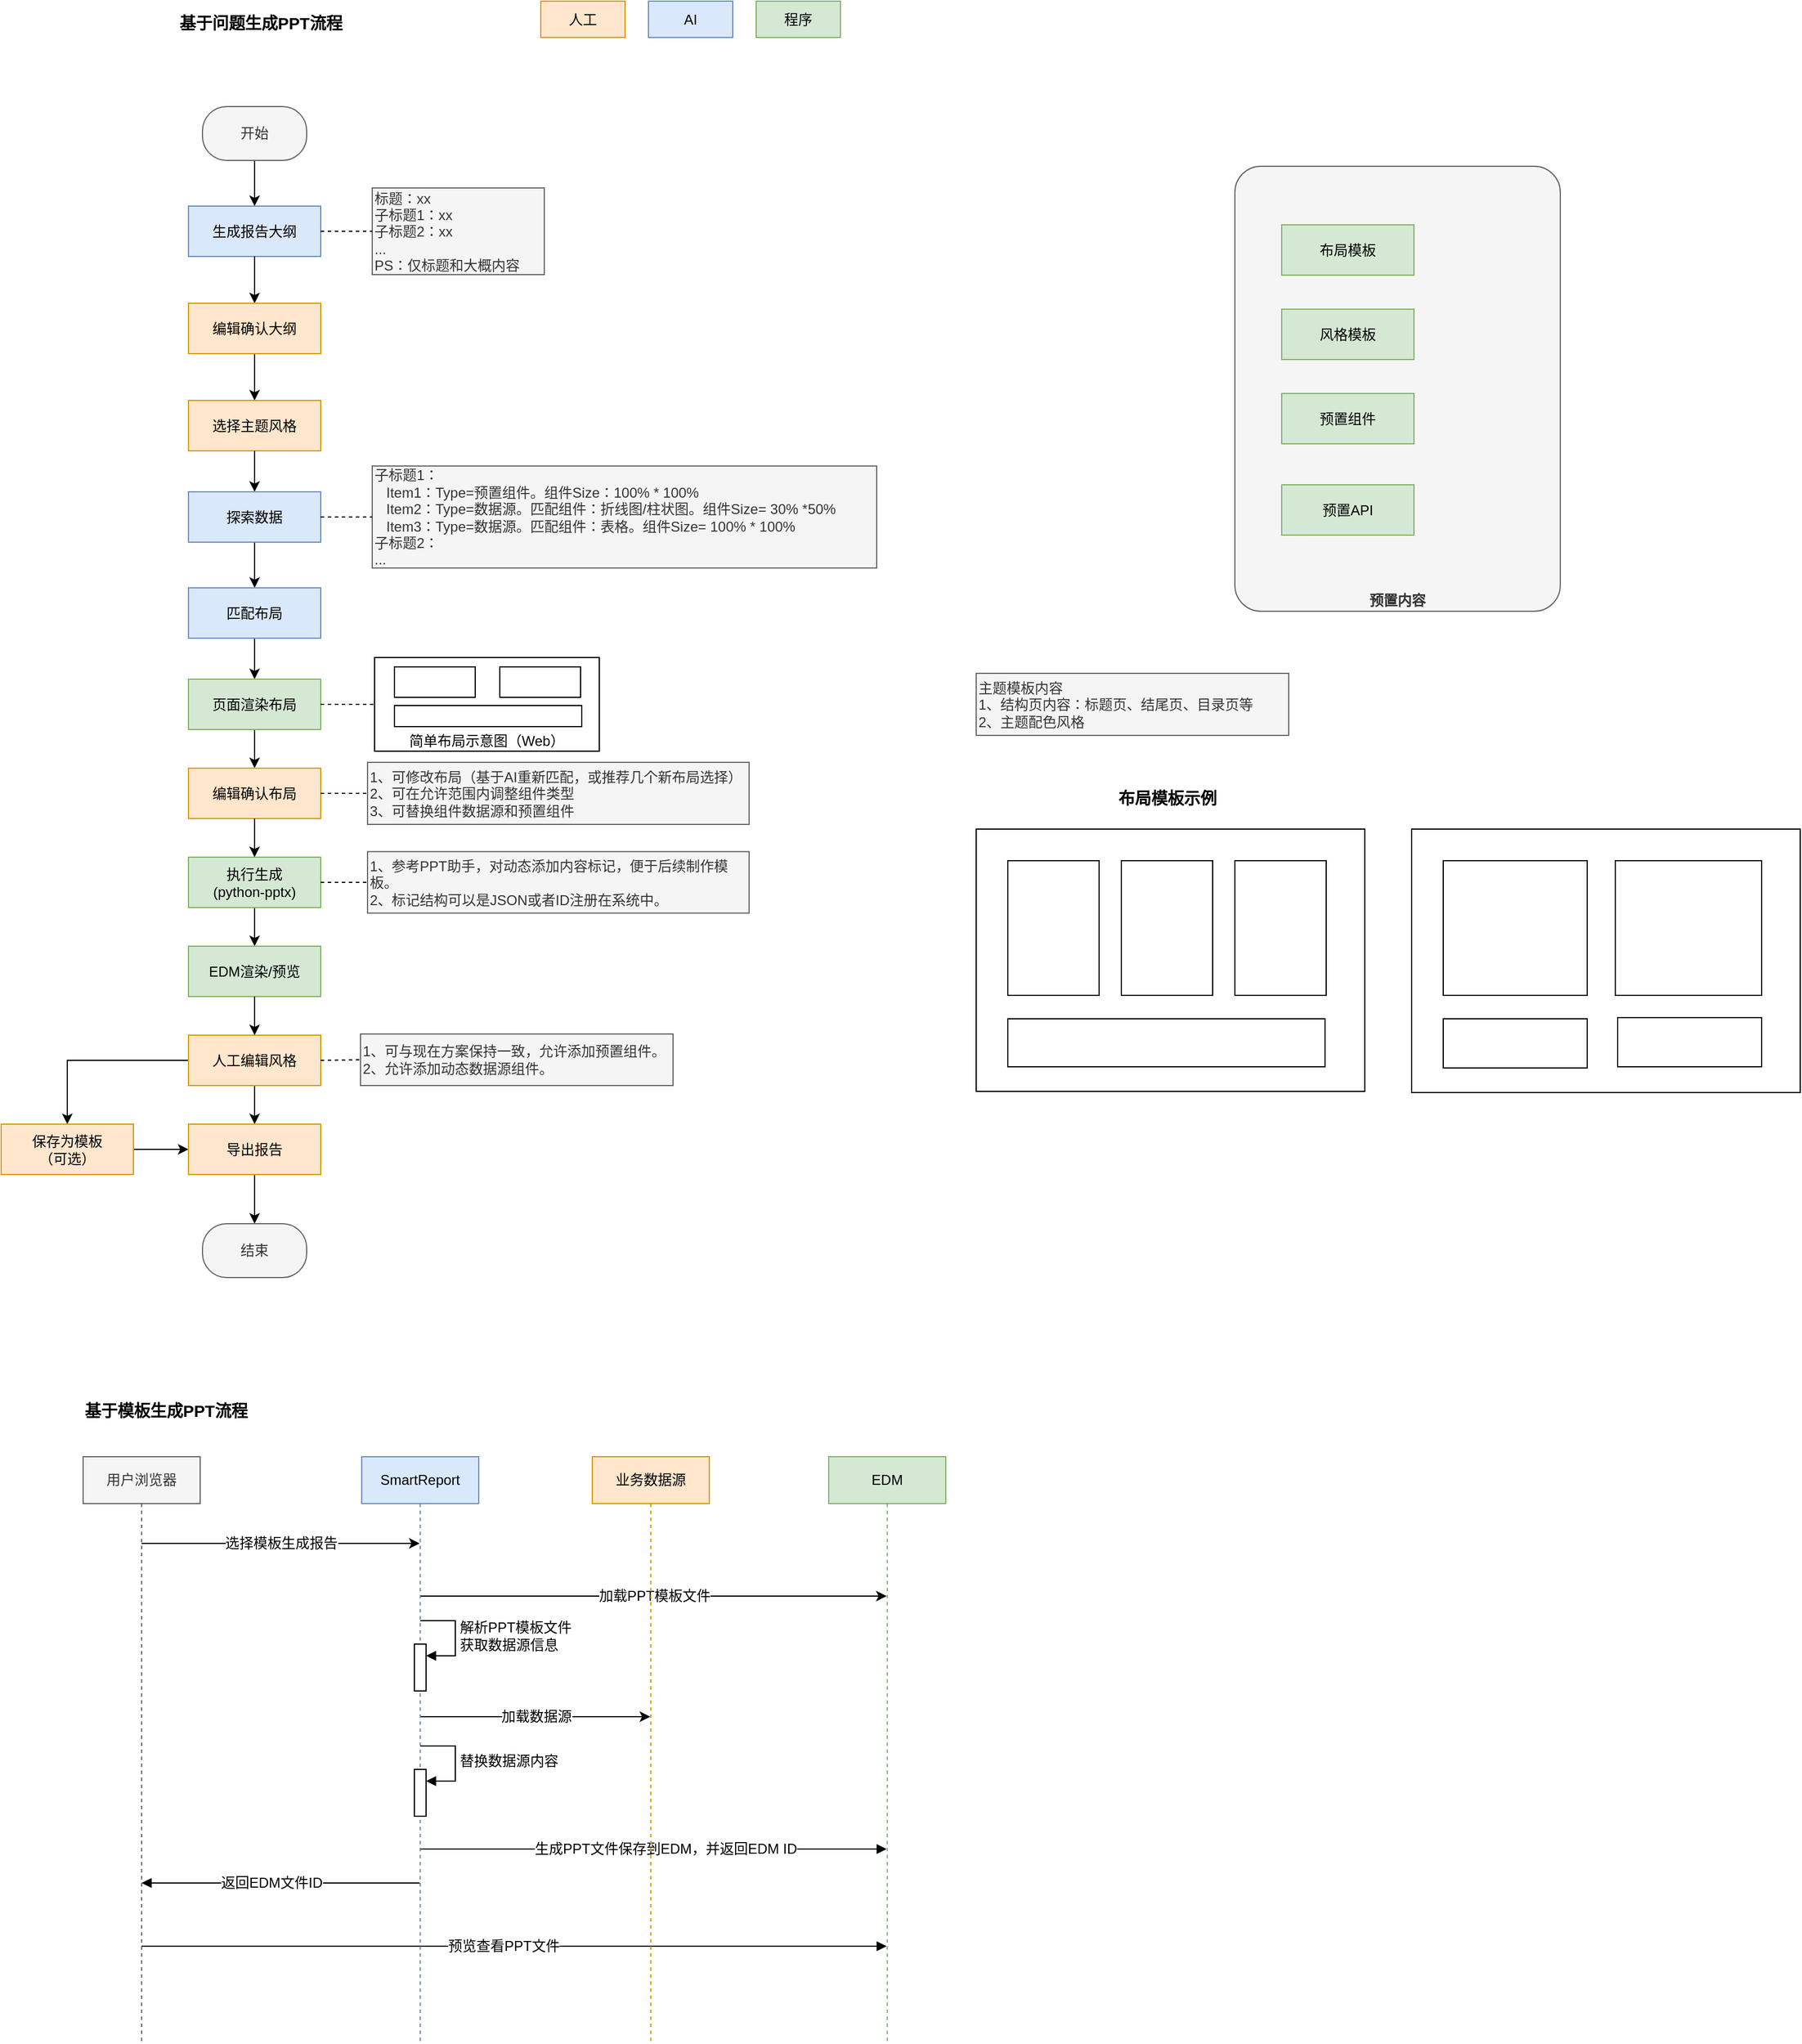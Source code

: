 <mxfile version="28.0.7">
  <diagram name="第 1 页" id="jk5YHTTTH-RLSOyYegVJ">
    <mxGraphModel dx="1593" dy="970" grid="0" gridSize="10" guides="1" tooltips="1" connect="1" arrows="1" fold="1" page="1" pageScale="1" pageWidth="3300" pageHeight="4681" math="0" shadow="0">
      <root>
        <mxCell id="0" />
        <mxCell id="1" parent="0" />
        <mxCell id="n3WzK0WkApfT9tYa669b-3" style="edgeStyle=orthogonalEdgeStyle;rounded=0;orthogonalLoop=1;jettySize=auto;html=1;exitX=0.5;exitY=1;exitDx=0;exitDy=0;" edge="1" parent="1" source="n3WzK0WkApfT9tYa669b-1" target="n3WzK0WkApfT9tYa669b-2">
          <mxGeometry relative="1" as="geometry" />
        </mxCell>
        <mxCell id="n3WzK0WkApfT9tYa669b-1" value="开始" style="rounded=1;whiteSpace=wrap;html=1;arcSize=45;fillColor=#f5f5f5;strokeColor=#666666;fontColor=#333333;" vertex="1" parent="1">
          <mxGeometry x="471" y="898" width="89" height="46" as="geometry" />
        </mxCell>
        <mxCell id="n3WzK0WkApfT9tYa669b-17" style="edgeStyle=orthogonalEdgeStyle;rounded=0;orthogonalLoop=1;jettySize=auto;html=1;exitX=0.5;exitY=1;exitDx=0;exitDy=0;entryX=0.5;entryY=0;entryDx=0;entryDy=0;" edge="1" parent="1" source="n3WzK0WkApfT9tYa669b-37" target="n3WzK0WkApfT9tYa669b-4">
          <mxGeometry relative="1" as="geometry" />
        </mxCell>
        <mxCell id="n3WzK0WkApfT9tYa669b-2" value="生成报告大纲" style="rounded=0;whiteSpace=wrap;html=1;fillColor=#dae8fc;strokeColor=#6c8ebf;" vertex="1" parent="1">
          <mxGeometry x="459" y="983" width="113" height="43" as="geometry" />
        </mxCell>
        <mxCell id="n3WzK0WkApfT9tYa669b-39" style="edgeStyle=orthogonalEdgeStyle;rounded=0;orthogonalLoop=1;jettySize=auto;html=1;exitX=0.5;exitY=1;exitDx=0;exitDy=0;entryX=0.5;entryY=0;entryDx=0;entryDy=0;" edge="1" parent="1" source="n3WzK0WkApfT9tYa669b-40" target="n3WzK0WkApfT9tYa669b-18">
          <mxGeometry relative="1" as="geometry" />
        </mxCell>
        <mxCell id="n3WzK0WkApfT9tYa669b-4" value="选择主题风格" style="rounded=0;whiteSpace=wrap;html=1;fillColor=#ffe6cc;strokeColor=#d79b00;" vertex="1" parent="1">
          <mxGeometry x="459" y="1149" width="113" height="43" as="geometry" />
        </mxCell>
        <mxCell id="n3WzK0WkApfT9tYa669b-14" value="人工" style="rounded=0;whiteSpace=wrap;html=1;fillColor=#ffe6cc;strokeColor=#d79b00;" vertex="1" parent="1">
          <mxGeometry x="760" y="808" width="72" height="31" as="geometry" />
        </mxCell>
        <mxCell id="n3WzK0WkApfT9tYa669b-15" value="AI" style="rounded=0;whiteSpace=wrap;html=1;fillColor=#dae8fc;strokeColor=#6c8ebf;" vertex="1" parent="1">
          <mxGeometry x="852" y="808" width="72" height="31" as="geometry" />
        </mxCell>
        <mxCell id="n3WzK0WkApfT9tYa669b-16" value="程序" style="rounded=0;whiteSpace=wrap;html=1;fillColor=#d5e8d4;strokeColor=#82b366;" vertex="1" parent="1">
          <mxGeometry x="944" y="808" width="72" height="31" as="geometry" />
        </mxCell>
        <mxCell id="n3WzK0WkApfT9tYa669b-43" style="edgeStyle=orthogonalEdgeStyle;rounded=0;orthogonalLoop=1;jettySize=auto;html=1;exitX=0.5;exitY=1;exitDx=0;exitDy=0;entryX=0.5;entryY=0;entryDx=0;entryDy=0;" edge="1" parent="1" source="n3WzK0WkApfT9tYa669b-18" target="n3WzK0WkApfT9tYa669b-42">
          <mxGeometry relative="1" as="geometry" />
        </mxCell>
        <mxCell id="n3WzK0WkApfT9tYa669b-18" value="匹配布局" style="rounded=0;whiteSpace=wrap;html=1;fillColor=#dae8fc;strokeColor=#6c8ebf;" vertex="1" parent="1">
          <mxGeometry x="459" y="1309" width="113" height="43" as="geometry" />
        </mxCell>
        <mxCell id="n3WzK0WkApfT9tYa669b-19" value="布局模板示例" style="text;html=1;align=center;verticalAlign=middle;whiteSpace=wrap;rounded=0;fontStyle=1;fontSize=14;" vertex="1" parent="1">
          <mxGeometry x="1229.5" y="1474" width="131" height="30" as="geometry" />
        </mxCell>
        <mxCell id="n3WzK0WkApfT9tYa669b-21" value="预置内容" style="rounded=1;whiteSpace=wrap;html=1;arcSize=8;verticalAlign=bottom;fontStyle=1;fillColor=#f5f5f5;fontColor=#333333;strokeColor=#666666;" vertex="1" parent="1">
          <mxGeometry x="1353" y="949" width="278" height="380" as="geometry" />
        </mxCell>
        <mxCell id="n3WzK0WkApfT9tYa669b-22" value="布局模板" style="rounded=0;whiteSpace=wrap;html=1;fillColor=#d5e8d4;strokeColor=#82b366;" vertex="1" parent="1">
          <mxGeometry x="1393" y="999" width="113" height="43" as="geometry" />
        </mxCell>
        <mxCell id="n3WzK0WkApfT9tYa669b-23" value="风格模板" style="rounded=0;whiteSpace=wrap;html=1;fillColor=#d5e8d4;strokeColor=#82b366;" vertex="1" parent="1">
          <mxGeometry x="1393" y="1071" width="113" height="43" as="geometry" />
        </mxCell>
        <mxCell id="n3WzK0WkApfT9tYa669b-24" value="预置组件" style="rounded=0;whiteSpace=wrap;html=1;fillColor=#d5e8d4;strokeColor=#82b366;" vertex="1" parent="1">
          <mxGeometry x="1393" y="1143" width="113" height="43" as="geometry" />
        </mxCell>
        <mxCell id="n3WzK0WkApfT9tYa669b-25" value="预置API" style="rounded=0;whiteSpace=wrap;html=1;fillColor=#d5e8d4;strokeColor=#82b366;" vertex="1" parent="1">
          <mxGeometry x="1393" y="1221" width="113" height="43" as="geometry" />
        </mxCell>
        <mxCell id="n3WzK0WkApfT9tYa669b-26" value="" style="rounded=0;whiteSpace=wrap;html=1;" vertex="1" parent="1">
          <mxGeometry x="1132" y="1515" width="332" height="224" as="geometry" />
        </mxCell>
        <mxCell id="n3WzK0WkApfT9tYa669b-27" value="" style="rounded=0;whiteSpace=wrap;html=1;" vertex="1" parent="1">
          <mxGeometry x="1159" y="1542" width="78" height="115" as="geometry" />
        </mxCell>
        <mxCell id="n3WzK0WkApfT9tYa669b-28" value="" style="rounded=0;whiteSpace=wrap;html=1;" vertex="1" parent="1">
          <mxGeometry x="1256" y="1542" width="78" height="115" as="geometry" />
        </mxCell>
        <mxCell id="n3WzK0WkApfT9tYa669b-29" value="" style="rounded=0;whiteSpace=wrap;html=1;" vertex="1" parent="1">
          <mxGeometry x="1353" y="1542" width="78" height="115" as="geometry" />
        </mxCell>
        <mxCell id="n3WzK0WkApfT9tYa669b-30" value="" style="rounded=0;whiteSpace=wrap;html=1;" vertex="1" parent="1">
          <mxGeometry x="1159" y="1677" width="271" height="41" as="geometry" />
        </mxCell>
        <mxCell id="n3WzK0WkApfT9tYa669b-31" value="" style="rounded=0;whiteSpace=wrap;html=1;" vertex="1" parent="1">
          <mxGeometry x="1504" y="1515" width="332" height="225" as="geometry" />
        </mxCell>
        <mxCell id="n3WzK0WkApfT9tYa669b-32" value="" style="rounded=0;whiteSpace=wrap;html=1;" vertex="1" parent="1">
          <mxGeometry x="1531" y="1542" width="123" height="115" as="geometry" />
        </mxCell>
        <mxCell id="n3WzK0WkApfT9tYa669b-34" value="" style="rounded=0;whiteSpace=wrap;html=1;" vertex="1" parent="1">
          <mxGeometry x="1678" y="1542" width="125" height="115" as="geometry" />
        </mxCell>
        <mxCell id="n3WzK0WkApfT9tYa669b-35" value="" style="rounded=0;whiteSpace=wrap;html=1;" vertex="1" parent="1">
          <mxGeometry x="1531" y="1677" width="123" height="42" as="geometry" />
        </mxCell>
        <mxCell id="n3WzK0WkApfT9tYa669b-36" value="" style="rounded=0;whiteSpace=wrap;html=1;" vertex="1" parent="1">
          <mxGeometry x="1680" y="1676" width="123" height="42" as="geometry" />
        </mxCell>
        <mxCell id="n3WzK0WkApfT9tYa669b-38" value="" style="edgeStyle=orthogonalEdgeStyle;rounded=0;orthogonalLoop=1;jettySize=auto;html=1;exitX=0.5;exitY=1;exitDx=0;exitDy=0;entryX=0.5;entryY=0;entryDx=0;entryDy=0;" edge="1" parent="1" source="n3WzK0WkApfT9tYa669b-2" target="n3WzK0WkApfT9tYa669b-37">
          <mxGeometry relative="1" as="geometry">
            <mxPoint x="516" y="1026" as="sourcePoint" />
            <mxPoint x="516" y="1168" as="targetPoint" />
          </mxGeometry>
        </mxCell>
        <mxCell id="n3WzK0WkApfT9tYa669b-37" value="编辑确认大纲" style="rounded=0;whiteSpace=wrap;html=1;fillColor=#ffe6cc;strokeColor=#d79b00;" vertex="1" parent="1">
          <mxGeometry x="459" y="1066" width="113" height="43" as="geometry" />
        </mxCell>
        <mxCell id="n3WzK0WkApfT9tYa669b-41" value="" style="edgeStyle=orthogonalEdgeStyle;rounded=0;orthogonalLoop=1;jettySize=auto;html=1;exitX=0.5;exitY=1;exitDx=0;exitDy=0;entryX=0.5;entryY=0;entryDx=0;entryDy=0;" edge="1" parent="1" source="n3WzK0WkApfT9tYa669b-4" target="n3WzK0WkApfT9tYa669b-40">
          <mxGeometry relative="1" as="geometry">
            <mxPoint x="516" y="1192" as="sourcePoint" />
            <mxPoint x="516" y="1335" as="targetPoint" />
          </mxGeometry>
        </mxCell>
        <mxCell id="n3WzK0WkApfT9tYa669b-40" value="探索数据" style="rounded=0;whiteSpace=wrap;html=1;fillColor=#dae8fc;strokeColor=#6c8ebf;" vertex="1" parent="1">
          <mxGeometry x="459" y="1227" width="113" height="43" as="geometry" />
        </mxCell>
        <mxCell id="n3WzK0WkApfT9tYa669b-49" style="edgeStyle=orthogonalEdgeStyle;rounded=0;orthogonalLoop=1;jettySize=auto;html=1;exitX=0.5;exitY=1;exitDx=0;exitDy=0;entryX=0.5;entryY=0;entryDx=0;entryDy=0;" edge="1" parent="1" source="n3WzK0WkApfT9tYa669b-42" target="n3WzK0WkApfT9tYa669b-44">
          <mxGeometry relative="1" as="geometry" />
        </mxCell>
        <mxCell id="n3WzK0WkApfT9tYa669b-42" value="页面渲染布局" style="rounded=0;whiteSpace=wrap;html=1;fillColor=#d5e8d4;strokeColor=#82b366;" vertex="1" parent="1">
          <mxGeometry x="459" y="1387" width="113" height="43" as="geometry" />
        </mxCell>
        <mxCell id="n3WzK0WkApfT9tYa669b-44" value="编辑确认布局" style="rounded=0;whiteSpace=wrap;html=1;fillColor=#ffe6cc;strokeColor=#d79b00;" vertex="1" parent="1">
          <mxGeometry x="459" y="1463" width="113" height="43" as="geometry" />
        </mxCell>
        <mxCell id="n3WzK0WkApfT9tYa669b-45" value="&lt;font style=&quot;font-size: 14px;&quot;&gt;基于问题生成PPT流程&lt;/font&gt;" style="text;html=1;align=center;verticalAlign=middle;whiteSpace=wrap;rounded=0;fontStyle=1" vertex="1" parent="1">
          <mxGeometry x="436" y="812" width="170" height="30" as="geometry" />
        </mxCell>
        <mxCell id="n3WzK0WkApfT9tYa669b-50" value="标题：xx&lt;br&gt;&lt;div&gt;&lt;div style=&quot;&quot;&gt;子标题1：xx&lt;/div&gt;&lt;div style=&quot;&quot;&gt;&lt;span style=&quot;background-color: transparent; color: light-dark(rgb(51, 51, 51), rgb(193, 193, 193));&quot;&gt;子标题2&lt;/span&gt;：xx&lt;br&gt;&lt;/div&gt;&lt;/div&gt;&lt;div style=&quot;&quot;&gt;...&lt;/div&gt;&lt;div style=&quot;&quot;&gt;PS：仅标题和大概内容&lt;/div&gt;" style="rounded=0;whiteSpace=wrap;html=1;align=left;fillColor=#f5f5f5;fontColor=#333333;strokeColor=#666666;" vertex="1" parent="1">
          <mxGeometry x="616" y="967.5" width="147" height="74" as="geometry" />
        </mxCell>
        <mxCell id="n3WzK0WkApfT9tYa669b-51" value="" style="endArrow=none;dashed=1;html=1;rounded=0;exitX=1;exitY=0.5;exitDx=0;exitDy=0;entryX=0;entryY=0.5;entryDx=0;entryDy=0;" edge="1" parent="1" source="n3WzK0WkApfT9tYa669b-2" target="n3WzK0WkApfT9tYa669b-50">
          <mxGeometry width="50" height="50" relative="1" as="geometry">
            <mxPoint x="584" y="1093" as="sourcePoint" />
            <mxPoint x="634" y="1043" as="targetPoint" />
          </mxGeometry>
        </mxCell>
        <mxCell id="n3WzK0WkApfT9tYa669b-53" value="&lt;div&gt;&lt;div style=&quot;&quot;&gt;子标题1：&lt;/div&gt;&lt;div style=&quot;&quot;&gt;&amp;nbsp; &amp;nbsp;Item1：Type=预置组件。组件Size：100% * 100%&lt;/div&gt;&lt;div style=&quot;&quot;&gt;&amp;nbsp; &amp;nbsp;Item2：Type=数据源。匹配组件：折线图/柱状图。组件Size= 30% *50%&lt;/div&gt;&lt;div style=&quot;&quot;&gt;&amp;nbsp; &amp;nbsp;Item3：Type=数据源。匹配组件：表格。&lt;span style=&quot;background-color: transparent; color: light-dark(rgb(51, 51, 51), rgb(193, 193, 193));&quot;&gt;组件Size=&amp;nbsp;&lt;/span&gt;&lt;span style=&quot;background-color: transparent; color: light-dark(rgb(51, 51, 51), rgb(193, 193, 193));&quot;&gt;100% * 100%&lt;/span&gt;&lt;/div&gt;&lt;div style=&quot;&quot;&gt;&lt;span style=&quot;background-color: transparent; color: light-dark(rgb(51, 51, 51), rgb(193, 193, 193));&quot;&gt;子标题2：&lt;br&gt;...&lt;/span&gt;&lt;/div&gt;&lt;/div&gt;" style="rounded=0;whiteSpace=wrap;html=1;align=left;fillColor=#f5f5f5;fontColor=#333333;strokeColor=#666666;" vertex="1" parent="1">
          <mxGeometry x="616" y="1204.94" width="431" height="87.12" as="geometry" />
        </mxCell>
        <mxCell id="n3WzK0WkApfT9tYa669b-54" value="" style="endArrow=none;dashed=1;html=1;rounded=0;exitX=1;exitY=0.5;exitDx=0;exitDy=0;entryX=0;entryY=0.5;entryDx=0;entryDy=0;" edge="1" parent="1" source="n3WzK0WkApfT9tYa669b-40" target="n3WzK0WkApfT9tYa669b-53">
          <mxGeometry width="50" height="50" relative="1" as="geometry">
            <mxPoint x="582" y="1015" as="sourcePoint" />
            <mxPoint x="626" y="1015" as="targetPoint" />
          </mxGeometry>
        </mxCell>
        <mxCell id="n3WzK0WkApfT9tYa669b-55" value="简单布局示意图（Web）" style="rounded=0;whiteSpace=wrap;html=1;verticalAlign=bottom;" vertex="1" parent="1">
          <mxGeometry x="618" y="1368.5" width="192" height="80" as="geometry" />
        </mxCell>
        <mxCell id="n3WzK0WkApfT9tYa669b-59" value="" style="rounded=0;whiteSpace=wrap;html=1;" vertex="1" parent="1">
          <mxGeometry x="635" y="1376.5" width="69" height="26" as="geometry" />
        </mxCell>
        <mxCell id="n3WzK0WkApfT9tYa669b-60" value="" style="endArrow=none;dashed=1;html=1;rounded=0;exitX=1;exitY=0.5;exitDx=0;exitDy=0;entryX=0;entryY=0.5;entryDx=0;entryDy=0;" edge="1" parent="1" source="n3WzK0WkApfT9tYa669b-42" target="n3WzK0WkApfT9tYa669b-55">
          <mxGeometry width="50" height="50" relative="1" as="geometry">
            <mxPoint x="582" y="1259" as="sourcePoint" />
            <mxPoint x="626" y="1259" as="targetPoint" />
          </mxGeometry>
        </mxCell>
        <mxCell id="n3WzK0WkApfT9tYa669b-61" value="" style="rounded=0;whiteSpace=wrap;html=1;" vertex="1" parent="1">
          <mxGeometry x="725" y="1376.5" width="69" height="26" as="geometry" />
        </mxCell>
        <mxCell id="n3WzK0WkApfT9tYa669b-62" value="" style="rounded=0;whiteSpace=wrap;html=1;" vertex="1" parent="1">
          <mxGeometry x="635" y="1409.5" width="160" height="18" as="geometry" />
        </mxCell>
        <mxCell id="n3WzK0WkApfT9tYa669b-63" value="&lt;div style=&quot;&quot;&gt;1、可修改布局（基于AI重新匹配，或推荐几个新布局选择）&lt;/div&gt;&lt;div style=&quot;&quot;&gt;2、可在允许范围内调整组件类型&lt;/div&gt;&lt;div style=&quot;&quot;&gt;3、可替换组件数据源和预置组件&lt;/div&gt;" style="rounded=0;whiteSpace=wrap;html=1;align=left;fillColor=#f5f5f5;fontColor=#333333;strokeColor=#666666;" vertex="1" parent="1">
          <mxGeometry x="612" y="1458" width="326" height="53" as="geometry" />
        </mxCell>
        <mxCell id="n3WzK0WkApfT9tYa669b-64" value="" style="endArrow=none;dashed=1;html=1;rounded=0;exitX=1;exitY=0.5;exitDx=0;exitDy=0;entryX=0;entryY=0.5;entryDx=0;entryDy=0;" edge="1" parent="1" source="n3WzK0WkApfT9tYa669b-44" target="n3WzK0WkApfT9tYa669b-63">
          <mxGeometry width="50" height="50" relative="1" as="geometry">
            <mxPoint x="582" y="1419" as="sourcePoint" />
            <mxPoint x="628" y="1419" as="targetPoint" />
          </mxGeometry>
        </mxCell>
        <mxCell id="n3WzK0WkApfT9tYa669b-68" style="edgeStyle=orthogonalEdgeStyle;rounded=0;orthogonalLoop=1;jettySize=auto;html=1;exitX=0.5;exitY=1;exitDx=0;exitDy=0;entryX=0.5;entryY=0;entryDx=0;entryDy=0;" edge="1" parent="1" source="n3WzK0WkApfT9tYa669b-65" target="n3WzK0WkApfT9tYa669b-67">
          <mxGeometry relative="1" as="geometry" />
        </mxCell>
        <mxCell id="n3WzK0WkApfT9tYa669b-65" value="执行生成&lt;div&gt;(python-pptx)&lt;/div&gt;" style="rounded=0;whiteSpace=wrap;html=1;fillColor=#d5e8d4;strokeColor=#82b366;" vertex="1" parent="1">
          <mxGeometry x="459" y="1539" width="113" height="43" as="geometry" />
        </mxCell>
        <mxCell id="n3WzK0WkApfT9tYa669b-66" style="edgeStyle=orthogonalEdgeStyle;rounded=0;orthogonalLoop=1;jettySize=auto;html=1;exitX=0.5;exitY=1;exitDx=0;exitDy=0;entryX=0.5;entryY=0;entryDx=0;entryDy=0;" edge="1" parent="1" source="n3WzK0WkApfT9tYa669b-44" target="n3WzK0WkApfT9tYa669b-65">
          <mxGeometry relative="1" as="geometry">
            <mxPoint x="526" y="1440" as="sourcePoint" />
            <mxPoint x="526" y="1473" as="targetPoint" />
          </mxGeometry>
        </mxCell>
        <mxCell id="n3WzK0WkApfT9tYa669b-67" value="EDM渲染/预览" style="rounded=0;whiteSpace=wrap;html=1;fillColor=#d5e8d4;strokeColor=#82b366;" vertex="1" parent="1">
          <mxGeometry x="459" y="1615" width="113" height="43" as="geometry" />
        </mxCell>
        <mxCell id="n3WzK0WkApfT9tYa669b-76" style="edgeStyle=orthogonalEdgeStyle;rounded=0;orthogonalLoop=1;jettySize=auto;html=1;exitX=0.5;exitY=1;exitDx=0;exitDy=0;entryX=0.5;entryY=0;entryDx=0;entryDy=0;" edge="1" parent="1" source="n3WzK0WkApfT9tYa669b-69" target="n3WzK0WkApfT9tYa669b-74">
          <mxGeometry relative="1" as="geometry" />
        </mxCell>
        <mxCell id="n3WzK0WkApfT9tYa669b-78" style="edgeStyle=orthogonalEdgeStyle;rounded=0;orthogonalLoop=1;jettySize=auto;html=1;exitX=0;exitY=0.5;exitDx=0;exitDy=0;entryX=0.5;entryY=0;entryDx=0;entryDy=0;" edge="1" parent="1" source="n3WzK0WkApfT9tYa669b-69" target="n3WzK0WkApfT9tYa669b-73">
          <mxGeometry relative="1" as="geometry" />
        </mxCell>
        <mxCell id="n3WzK0WkApfT9tYa669b-69" value="人工编辑风格" style="rounded=0;whiteSpace=wrap;html=1;fillColor=#ffe6cc;strokeColor=#d79b00;" vertex="1" parent="1">
          <mxGeometry x="459" y="1691" width="113" height="43" as="geometry" />
        </mxCell>
        <mxCell id="n3WzK0WkApfT9tYa669b-70" value="&lt;div style=&quot;&quot;&gt;1、可与现在方案保持一致，允许添加预置组件。&lt;/div&gt;&lt;div style=&quot;&quot;&gt;2、允许添加动态数据源组件。&lt;br&gt;&lt;/div&gt;" style="rounded=0;whiteSpace=wrap;html=1;align=left;fillColor=#f5f5f5;fontColor=#333333;strokeColor=#666666;" vertex="1" parent="1">
          <mxGeometry x="606" y="1690" width="267" height="44" as="geometry" />
        </mxCell>
        <mxCell id="n3WzK0WkApfT9tYa669b-71" value="" style="endArrow=none;dashed=1;html=1;rounded=0;exitX=1;exitY=0.5;exitDx=0;exitDy=0;entryX=0;entryY=0.5;entryDx=0;entryDy=0;" edge="1" parent="1" source="n3WzK0WkApfT9tYa669b-69" target="n3WzK0WkApfT9tYa669b-70">
          <mxGeometry width="50" height="50" relative="1" as="geometry">
            <mxPoint x="582" y="1495" as="sourcePoint" />
            <mxPoint x="622" y="1495" as="targetPoint" />
          </mxGeometry>
        </mxCell>
        <mxCell id="n3WzK0WkApfT9tYa669b-72" style="edgeStyle=orthogonalEdgeStyle;rounded=0;orthogonalLoop=1;jettySize=auto;html=1;exitX=0.5;exitY=1;exitDx=0;exitDy=0;entryX=0.5;entryY=0;entryDx=0;entryDy=0;" edge="1" parent="1" source="n3WzK0WkApfT9tYa669b-67" target="n3WzK0WkApfT9tYa669b-69">
          <mxGeometry relative="1" as="geometry">
            <mxPoint x="526" y="1592" as="sourcePoint" />
            <mxPoint x="526" y="1625" as="targetPoint" />
          </mxGeometry>
        </mxCell>
        <mxCell id="n3WzK0WkApfT9tYa669b-79" style="edgeStyle=orthogonalEdgeStyle;rounded=0;orthogonalLoop=1;jettySize=auto;html=1;exitX=1;exitY=0.5;exitDx=0;exitDy=0;entryX=0;entryY=0.5;entryDx=0;entryDy=0;" edge="1" parent="1" source="n3WzK0WkApfT9tYa669b-73" target="n3WzK0WkApfT9tYa669b-74">
          <mxGeometry relative="1" as="geometry" />
        </mxCell>
        <mxCell id="n3WzK0WkApfT9tYa669b-73" value="保存为模板&lt;div&gt;（可选）&lt;/div&gt;" style="rounded=0;whiteSpace=wrap;html=1;fillColor=#ffe6cc;strokeColor=#d79b00;" vertex="1" parent="1">
          <mxGeometry x="299" y="1767" width="113" height="43" as="geometry" />
        </mxCell>
        <mxCell id="n3WzK0WkApfT9tYa669b-77" style="edgeStyle=orthogonalEdgeStyle;rounded=0;orthogonalLoop=1;jettySize=auto;html=1;exitX=0.5;exitY=1;exitDx=0;exitDy=0;entryX=0.5;entryY=0;entryDx=0;entryDy=0;" edge="1" parent="1" source="n3WzK0WkApfT9tYa669b-74" target="n3WzK0WkApfT9tYa669b-75">
          <mxGeometry relative="1" as="geometry" />
        </mxCell>
        <mxCell id="n3WzK0WkApfT9tYa669b-74" value="导出报告" style="rounded=0;whiteSpace=wrap;html=1;fillColor=#ffe6cc;strokeColor=#d79b00;" vertex="1" parent="1">
          <mxGeometry x="459" y="1767" width="113" height="43" as="geometry" />
        </mxCell>
        <mxCell id="n3WzK0WkApfT9tYa669b-75" value="结束" style="rounded=1;whiteSpace=wrap;html=1;arcSize=45;fillColor=#f5f5f5;strokeColor=#666666;fontColor=#333333;" vertex="1" parent="1">
          <mxGeometry x="471" y="1852" width="89" height="46" as="geometry" />
        </mxCell>
        <mxCell id="n3WzK0WkApfT9tYa669b-80" value="&lt;div style=&quot;&quot;&gt;主题模板内容&lt;/div&gt;&lt;div style=&quot;&quot;&gt;1、结构页内容：标题页、结尾页、目录页等&lt;/div&gt;&lt;div style=&quot;&quot;&gt;2、主题配色风格&lt;/div&gt;" style="rounded=0;whiteSpace=wrap;html=1;align=left;fillColor=#f5f5f5;fontColor=#333333;strokeColor=#666666;" vertex="1" parent="1">
          <mxGeometry x="1132" y="1382" width="267" height="53" as="geometry" />
        </mxCell>
        <mxCell id="n3WzK0WkApfT9tYa669b-81" value="&lt;font style=&quot;font-size: 14px;&quot;&gt;基于模板生成PPT流程&lt;/font&gt;" style="text;html=1;align=center;verticalAlign=middle;whiteSpace=wrap;rounded=0;fontStyle=1" vertex="1" parent="1">
          <mxGeometry x="348" y="1997" width="184" height="30" as="geometry" />
        </mxCell>
        <mxCell id="n3WzK0WkApfT9tYa669b-89" value="&lt;div style=&quot;&quot;&gt;1、参考PPT助手，对动态添加内容标记，便于后续制作模板。&lt;/div&gt;&lt;div style=&quot;&quot;&gt;2、标记结构可以是JSON或者ID注册在系统中。&lt;/div&gt;" style="rounded=0;whiteSpace=wrap;html=1;align=left;fillColor=#f5f5f5;fontColor=#333333;strokeColor=#666666;" vertex="1" parent="1">
          <mxGeometry x="612" y="1534.25" width="326" height="52.5" as="geometry" />
        </mxCell>
        <mxCell id="n3WzK0WkApfT9tYa669b-90" value="" style="endArrow=none;dashed=1;html=1;rounded=0;exitX=1;exitY=0.5;exitDx=0;exitDy=0;entryX=0;entryY=0.5;entryDx=0;entryDy=0;" edge="1" parent="1" source="n3WzK0WkApfT9tYa669b-65" target="n3WzK0WkApfT9tYa669b-89">
          <mxGeometry width="50" height="50" relative="1" as="geometry">
            <mxPoint x="582" y="1495" as="sourcePoint" />
            <mxPoint x="622" y="1495" as="targetPoint" />
          </mxGeometry>
        </mxCell>
        <mxCell id="n3WzK0WkApfT9tYa669b-94" value="&lt;font style=&quot;font-size: 12px;&quot;&gt;选择模板生成报告&lt;/font&gt;" style="edgeStyle=orthogonalEdgeStyle;rounded=0;orthogonalLoop=1;jettySize=auto;html=1;curved=0;" edge="1" parent="1" source="n3WzK0WkApfT9tYa669b-91" target="n3WzK0WkApfT9tYa669b-92">
          <mxGeometry relative="1" as="geometry">
            <Array as="points">
              <mxPoint x="528" y="2125" />
              <mxPoint x="528" y="2125" />
            </Array>
          </mxGeometry>
        </mxCell>
        <mxCell id="n3WzK0WkApfT9tYa669b-104" value="预览查看PPT文件" style="edgeStyle=orthogonalEdgeStyle;shape=connector;curved=0;rounded=0;orthogonalLoop=1;jettySize=auto;html=1;strokeColor=default;align=left;verticalAlign=middle;spacingLeft=2;fontFamily=Helvetica;fontSize=12;fontColor=default;labelBackgroundColor=default;endArrow=block;" edge="1" parent="1" source="n3WzK0WkApfT9tYa669b-91" target="n3WzK0WkApfT9tYa669b-93">
          <mxGeometry x="-0.189" relative="1" as="geometry">
            <Array as="points">
              <mxPoint x="716" y="2469" />
              <mxPoint x="716" y="2469" />
            </Array>
            <mxPoint as="offset" />
          </mxGeometry>
        </mxCell>
        <mxCell id="n3WzK0WkApfT9tYa669b-91" value="用户浏览器" style="shape=umlLifeline;perimeter=lifelinePerimeter;whiteSpace=wrap;html=1;container=1;dropTarget=0;collapsible=0;recursiveResize=0;outlineConnect=0;portConstraint=eastwest;newEdgeStyle={&quot;curved&quot;:0,&quot;rounded&quot;:0};fillColor=#f5f5f5;fontColor=#333333;strokeColor=#666666;" vertex="1" parent="1">
          <mxGeometry x="369" y="2051" width="100" height="500" as="geometry" />
        </mxCell>
        <mxCell id="n3WzK0WkApfT9tYa669b-96" value="&lt;font style=&quot;font-size: 12px;&quot;&gt;加载PPT模板文件&lt;/font&gt;" style="edgeStyle=orthogonalEdgeStyle;shape=connector;curved=0;rounded=0;orthogonalLoop=1;jettySize=auto;html=1;strokeColor=default;align=center;verticalAlign=middle;fontFamily=Helvetica;fontSize=11;fontColor=default;labelBackgroundColor=default;endArrow=classic;" edge="1" parent="1" source="n3WzK0WkApfT9tYa669b-92" target="n3WzK0WkApfT9tYa669b-93">
          <mxGeometry relative="1" as="geometry">
            <Array as="points">
              <mxPoint x="875" y="2170" />
              <mxPoint x="875" y="2170" />
            </Array>
          </mxGeometry>
        </mxCell>
        <mxCell id="n3WzK0WkApfT9tYa669b-97" value="&lt;font style=&quot;font-size: 12px;&quot;&gt;加载数据源&lt;/font&gt;" style="edgeStyle=orthogonalEdgeStyle;shape=connector;curved=0;rounded=0;orthogonalLoop=1;jettySize=auto;html=1;strokeColor=default;align=center;verticalAlign=middle;fontFamily=Helvetica;fontSize=11;fontColor=default;labelBackgroundColor=default;endArrow=classic;" edge="1" parent="1" source="n3WzK0WkApfT9tYa669b-92" target="n3WzK0WkApfT9tYa669b-95">
          <mxGeometry relative="1" as="geometry">
            <Array as="points">
              <mxPoint x="756" y="2273" />
              <mxPoint x="756" y="2273" />
            </Array>
          </mxGeometry>
        </mxCell>
        <mxCell id="n3WzK0WkApfT9tYa669b-102" value="生成PPT文件保存到EDM，并返回EDM ID" style="edgeStyle=orthogonalEdgeStyle;shape=connector;curved=0;rounded=0;orthogonalLoop=1;jettySize=auto;html=1;strokeColor=default;align=left;verticalAlign=middle;spacingLeft=2;fontFamily=Helvetica;fontSize=12;fontColor=default;labelBackgroundColor=default;endArrow=block;" edge="1" parent="1" source="n3WzK0WkApfT9tYa669b-92" target="n3WzK0WkApfT9tYa669b-93">
          <mxGeometry x="-0.527" relative="1" as="geometry">
            <Array as="points">
              <mxPoint x="860" y="2386" />
              <mxPoint x="860" y="2386" />
            </Array>
            <mxPoint as="offset" />
          </mxGeometry>
        </mxCell>
        <mxCell id="n3WzK0WkApfT9tYa669b-103" value="返回EDM文件ID" style="edgeStyle=orthogonalEdgeStyle;shape=connector;curved=0;rounded=0;orthogonalLoop=1;jettySize=auto;html=1;strokeColor=default;align=left;verticalAlign=middle;spacingLeft=2;fontFamily=Helvetica;fontSize=12;fontColor=default;labelBackgroundColor=default;endArrow=block;" edge="1" parent="1" source="n3WzK0WkApfT9tYa669b-92" target="n3WzK0WkApfT9tYa669b-91">
          <mxGeometry x="0.459" relative="1" as="geometry">
            <Array as="points">
              <mxPoint x="557" y="2415" />
              <mxPoint x="557" y="2415" />
            </Array>
            <mxPoint as="offset" />
          </mxGeometry>
        </mxCell>
        <mxCell id="n3WzK0WkApfT9tYa669b-92" value="SmartReport" style="shape=umlLifeline;perimeter=lifelinePerimeter;whiteSpace=wrap;html=1;container=1;dropTarget=0;collapsible=0;recursiveResize=0;outlineConnect=0;portConstraint=eastwest;newEdgeStyle={&quot;curved&quot;:0,&quot;rounded&quot;:0};fillColor=#dae8fc;strokeColor=#6c8ebf;" vertex="1" parent="1">
          <mxGeometry x="607" y="2051" width="100" height="500" as="geometry" />
        </mxCell>
        <mxCell id="n3WzK0WkApfT9tYa669b-98" value="" style="html=1;points=[[0,0,0,0,5],[0,1,0,0,-5],[1,0,0,0,5],[1,1,0,0,-5]];perimeter=orthogonalPerimeter;outlineConnect=0;targetShapes=umlLifeline;portConstraint=eastwest;newEdgeStyle={&quot;curved&quot;:0,&quot;rounded&quot;:0};fontFamily=Helvetica;fontSize=11;fontColor=default;labelBackgroundColor=default;" vertex="1" parent="n3WzK0WkApfT9tYa669b-92">
          <mxGeometry x="45" y="160" width="10" height="40" as="geometry" />
        </mxCell>
        <mxCell id="n3WzK0WkApfT9tYa669b-99" value="&lt;font&gt;解析PPT模板文件&lt;/font&gt;&lt;div&gt;&lt;font&gt;获取数据源信息&lt;/font&gt;&lt;/div&gt;" style="html=1;align=left;spacingLeft=2;endArrow=block;rounded=0;edgeStyle=orthogonalEdgeStyle;curved=0;rounded=0;strokeColor=default;verticalAlign=middle;fontFamily=Helvetica;fontSize=12;fontColor=default;labelBackgroundColor=default;" edge="1" target="n3WzK0WkApfT9tYa669b-98" parent="n3WzK0WkApfT9tYa669b-92">
          <mxGeometry relative="1" as="geometry">
            <mxPoint x="50" y="140" as="sourcePoint" />
            <Array as="points">
              <mxPoint x="80" y="170" />
            </Array>
          </mxGeometry>
        </mxCell>
        <mxCell id="n3WzK0WkApfT9tYa669b-100" value="" style="html=1;points=[[0,0,0,0,5],[0,1,0,0,-5],[1,0,0,0,5],[1,1,0,0,-5]];perimeter=orthogonalPerimeter;outlineConnect=0;targetShapes=umlLifeline;portConstraint=eastwest;newEdgeStyle={&quot;curved&quot;:0,&quot;rounded&quot;:0};fontFamily=Helvetica;fontSize=11;fontColor=default;labelBackgroundColor=default;" vertex="1" parent="n3WzK0WkApfT9tYa669b-92">
          <mxGeometry x="45" y="267" width="10" height="40" as="geometry" />
        </mxCell>
        <mxCell id="n3WzK0WkApfT9tYa669b-101" value="替换数据源内容" style="html=1;align=left;spacingLeft=2;endArrow=block;rounded=0;edgeStyle=orthogonalEdgeStyle;curved=0;rounded=0;strokeColor=default;verticalAlign=middle;fontFamily=Helvetica;fontSize=12;fontColor=default;labelBackgroundColor=default;" edge="1" target="n3WzK0WkApfT9tYa669b-100" parent="n3WzK0WkApfT9tYa669b-92">
          <mxGeometry relative="1" as="geometry">
            <mxPoint x="50" y="247" as="sourcePoint" />
            <Array as="points">
              <mxPoint x="80" y="277" />
            </Array>
            <mxPoint as="offset" />
          </mxGeometry>
        </mxCell>
        <mxCell id="n3WzK0WkApfT9tYa669b-93" value="EDM" style="shape=umlLifeline;perimeter=lifelinePerimeter;whiteSpace=wrap;html=1;container=1;dropTarget=0;collapsible=0;recursiveResize=0;outlineConnect=0;portConstraint=eastwest;newEdgeStyle={&quot;curved&quot;:0,&quot;rounded&quot;:0};fillColor=#d5e8d4;strokeColor=#82b366;" vertex="1" parent="1">
          <mxGeometry x="1006" y="2051" width="100" height="500" as="geometry" />
        </mxCell>
        <mxCell id="n3WzK0WkApfT9tYa669b-95" value="业务数据源" style="shape=umlLifeline;perimeter=lifelinePerimeter;whiteSpace=wrap;html=1;container=1;dropTarget=0;collapsible=0;recursiveResize=0;outlineConnect=0;portConstraint=eastwest;newEdgeStyle={&quot;curved&quot;:0,&quot;rounded&quot;:0};fillColor=#ffe6cc;strokeColor=#d79b00;" vertex="1" parent="1">
          <mxGeometry x="804" y="2051" width="100" height="500" as="geometry" />
        </mxCell>
      </root>
    </mxGraphModel>
  </diagram>
</mxfile>
